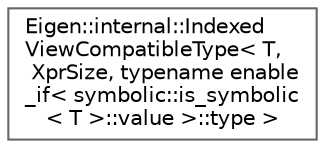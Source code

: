 digraph "Graphical Class Hierarchy"
{
 // LATEX_PDF_SIZE
  bgcolor="transparent";
  edge [fontname=Helvetica,fontsize=10,labelfontname=Helvetica,labelfontsize=10];
  node [fontname=Helvetica,fontsize=10,shape=box,height=0.2,width=0.4];
  rankdir="LR";
  Node0 [id="Node000000",label="Eigen::internal::Indexed\lViewCompatibleType\< T,\l XprSize, typename enable\l_if\< symbolic::is_symbolic\l\< T \>::value \>::type \>",height=0.2,width=0.4,color="grey40", fillcolor="white", style="filled",URL="$structEigen_1_1internal_1_1IndexedViewCompatibleType_3_01T_00_01XprSize_00_01typename_01enable__38588c1e6784f7fb95aae497c5801df8.html",tooltip=" "];
}
